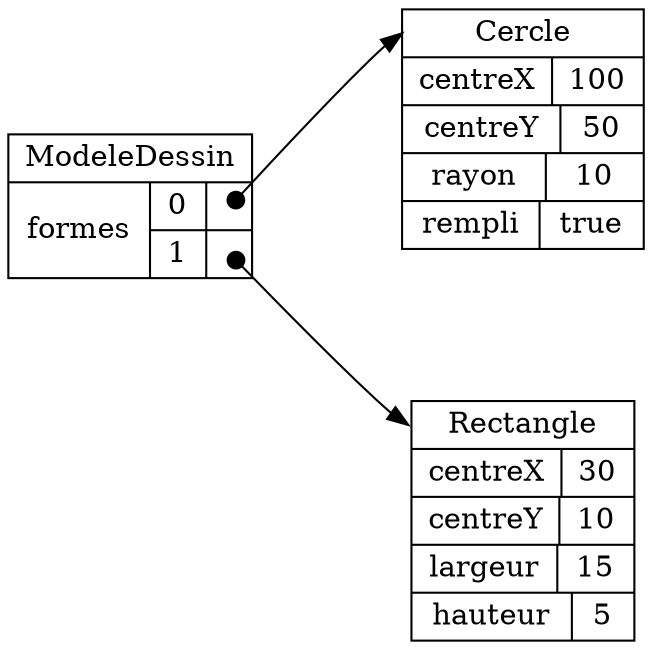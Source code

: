 digraph "ModeleDessin" {
graph ["rankdir"="LR","compound"="true","ranksep"="1.0","nodesep"="1.0"]
"/" ["label"="<_C>ModeleDessin|{formes|{{0|<formes__V_0_0>}|{1|<formes__V_1_1>}}}","style"="filled","fillcolor"="white","shape"="record"]
"/formes/0" ["label"="<_C>Cercle|{centreX|100}|{centreY|50}|{rayon|10}|{rempli|true}","style"="filled","fillcolor"="white","shape"="record"]
"/formes/1" ["label"="<_C>Rectangle|{centreX|30}|{centreY|10}|{largeur|15}|{hauteur|5}","style"="filled","fillcolor"="white","shape"="record"]
"/":"formes__V_1_1":c -> "/formes/1":"_C" ["tailclip"="false","arrowtail"="dot","dir"="both","label"=""]
"/":"formes__V_0_0":c -> "/formes/0":"_C" ["tailclip"="false","arrowtail"="dot","dir"="both","label"=""]
}

